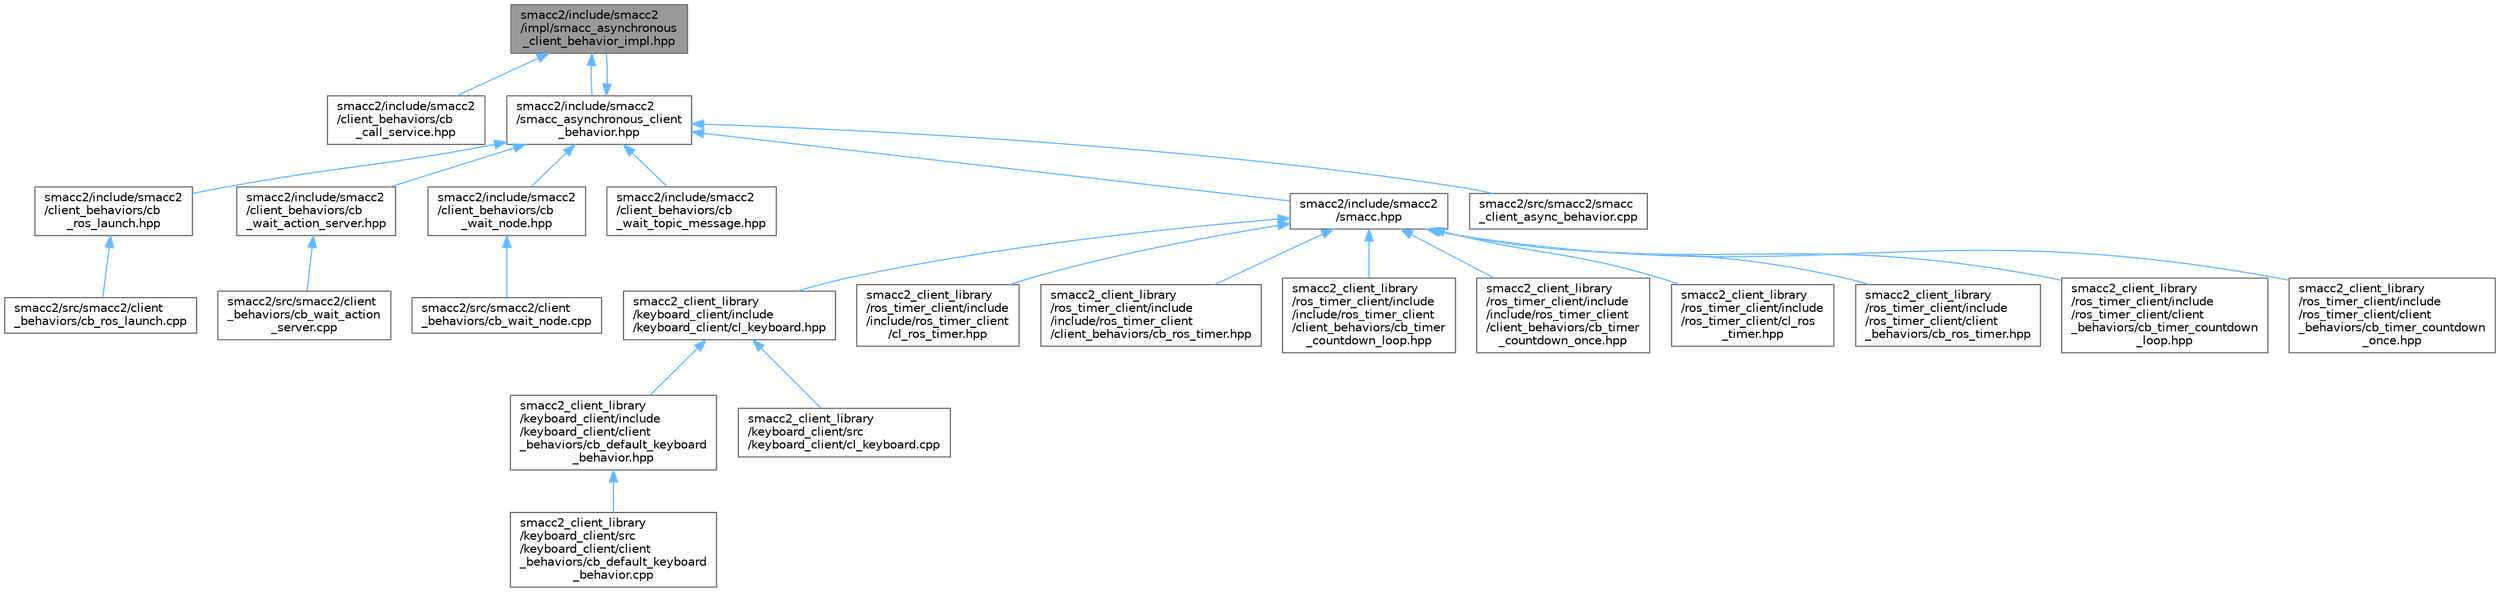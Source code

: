 digraph "smacc2/include/smacc2/impl/smacc_asynchronous_client_behavior_impl.hpp"
{
 // LATEX_PDF_SIZE
  bgcolor="transparent";
  edge [fontname=Helvetica,fontsize=10,labelfontname=Helvetica,labelfontsize=10];
  node [fontname=Helvetica,fontsize=10,shape=box,height=0.2,width=0.4];
  Node1 [label="smacc2/include/smacc2\l/impl/smacc_asynchronous\l_client_behavior_impl.hpp",height=0.2,width=0.4,color="gray40", fillcolor="grey60", style="filled", fontcolor="black",tooltip=" "];
  Node1 -> Node2 [dir="back",color="steelblue1",style="solid"];
  Node2 [label="smacc2/include/smacc2\l/client_behaviors/cb\l_call_service.hpp",height=0.2,width=0.4,color="grey40", fillcolor="white", style="filled",URL="$cb__call__service_8hpp.html",tooltip=" "];
  Node1 -> Node3 [dir="back",color="steelblue1",style="solid"];
  Node3 [label="smacc2/include/smacc2\l/smacc_asynchronous_client\l_behavior.hpp",height=0.2,width=0.4,color="grey40", fillcolor="white", style="filled",URL="$smacc__asynchronous__client__behavior_8hpp.html",tooltip=" "];
  Node3 -> Node4 [dir="back",color="steelblue1",style="solid"];
  Node4 [label="smacc2/include/smacc2\l/client_behaviors/cb\l_ros_launch.hpp",height=0.2,width=0.4,color="grey40", fillcolor="white", style="filled",URL="$cb__ros__launch_8hpp.html",tooltip=" "];
  Node4 -> Node5 [dir="back",color="steelblue1",style="solid"];
  Node5 [label="smacc2/src/smacc2/client\l_behaviors/cb_ros_launch.cpp",height=0.2,width=0.4,color="grey40", fillcolor="white", style="filled",URL="$cb__ros__launch_8cpp.html",tooltip=" "];
  Node3 -> Node6 [dir="back",color="steelblue1",style="solid"];
  Node6 [label="smacc2/include/smacc2\l/client_behaviors/cb\l_wait_action_server.hpp",height=0.2,width=0.4,color="grey40", fillcolor="white", style="filled",URL="$cb__wait__action__server_8hpp.html",tooltip=" "];
  Node6 -> Node7 [dir="back",color="steelblue1",style="solid"];
  Node7 [label="smacc2/src/smacc2/client\l_behaviors/cb_wait_action\l_server.cpp",height=0.2,width=0.4,color="grey40", fillcolor="white", style="filled",URL="$cb__wait__action__server_8cpp.html",tooltip=" "];
  Node3 -> Node8 [dir="back",color="steelblue1",style="solid"];
  Node8 [label="smacc2/include/smacc2\l/client_behaviors/cb\l_wait_node.hpp",height=0.2,width=0.4,color="grey40", fillcolor="white", style="filled",URL="$cb__wait__node_8hpp.html",tooltip=" "];
  Node8 -> Node9 [dir="back",color="steelblue1",style="solid"];
  Node9 [label="smacc2/src/smacc2/client\l_behaviors/cb_wait_node.cpp",height=0.2,width=0.4,color="grey40", fillcolor="white", style="filled",URL="$cb__wait__node_8cpp.html",tooltip=" "];
  Node3 -> Node10 [dir="back",color="steelblue1",style="solid"];
  Node10 [label="smacc2/include/smacc2\l/client_behaviors/cb\l_wait_topic_message.hpp",height=0.2,width=0.4,color="grey40", fillcolor="white", style="filled",URL="$cb__wait__topic__message_8hpp.html",tooltip=" "];
  Node3 -> Node1 [dir="back",color="steelblue1",style="solid"];
  Node3 -> Node11 [dir="back",color="steelblue1",style="solid"];
  Node11 [label="smacc2/include/smacc2\l/smacc.hpp",height=0.2,width=0.4,color="grey40", fillcolor="white", style="filled",URL="$smacc_8hpp.html",tooltip=" "];
  Node11 -> Node12 [dir="back",color="steelblue1",style="solid"];
  Node12 [label="smacc2_client_library\l/keyboard_client/include\l/keyboard_client/cl_keyboard.hpp",height=0.2,width=0.4,color="grey40", fillcolor="white", style="filled",URL="$cl__keyboard_8hpp.html",tooltip=" "];
  Node12 -> Node13 [dir="back",color="steelblue1",style="solid"];
  Node13 [label="smacc2_client_library\l/keyboard_client/include\l/keyboard_client/client\l_behaviors/cb_default_keyboard\l_behavior.hpp",height=0.2,width=0.4,color="grey40", fillcolor="white", style="filled",URL="$cb__default__keyboard__behavior_8hpp.html",tooltip=" "];
  Node13 -> Node14 [dir="back",color="steelblue1",style="solid"];
  Node14 [label="smacc2_client_library\l/keyboard_client/src\l/keyboard_client/client\l_behaviors/cb_default_keyboard\l_behavior.cpp",height=0.2,width=0.4,color="grey40", fillcolor="white", style="filled",URL="$cb__default__keyboard__behavior_8cpp.html",tooltip=" "];
  Node12 -> Node15 [dir="back",color="steelblue1",style="solid"];
  Node15 [label="smacc2_client_library\l/keyboard_client/src\l/keyboard_client/cl_keyboard.cpp",height=0.2,width=0.4,color="grey40", fillcolor="white", style="filled",URL="$cl__keyboard_8cpp.html",tooltip=" "];
  Node11 -> Node16 [dir="back",color="steelblue1",style="solid"];
  Node16 [label="smacc2_client_library\l/ros_timer_client/include\l/include/ros_timer_client\l/cl_ros_timer.hpp",height=0.2,width=0.4,color="grey40", fillcolor="white", style="filled",URL="$include_2ros__timer__client_2cl__ros__timer_8hpp.html",tooltip=" "];
  Node11 -> Node17 [dir="back",color="steelblue1",style="solid"];
  Node17 [label="smacc2_client_library\l/ros_timer_client/include\l/include/ros_timer_client\l/client_behaviors/cb_ros_timer.hpp",height=0.2,width=0.4,color="grey40", fillcolor="white", style="filled",URL="$include_2ros__timer__client_2client__behaviors_2cb__ros__timer_8hpp.html",tooltip=" "];
  Node11 -> Node18 [dir="back",color="steelblue1",style="solid"];
  Node18 [label="smacc2_client_library\l/ros_timer_client/include\l/include/ros_timer_client\l/client_behaviors/cb_timer\l_countdown_loop.hpp",height=0.2,width=0.4,color="grey40", fillcolor="white", style="filled",URL="$include_2ros__timer__client_2client__behaviors_2cb__timer__countdown__loop_8hpp.html",tooltip=" "];
  Node11 -> Node19 [dir="back",color="steelblue1",style="solid"];
  Node19 [label="smacc2_client_library\l/ros_timer_client/include\l/include/ros_timer_client\l/client_behaviors/cb_timer\l_countdown_once.hpp",height=0.2,width=0.4,color="grey40", fillcolor="white", style="filled",URL="$include_2ros__timer__client_2client__behaviors_2cb__timer__countdown__once_8hpp.html",tooltip=" "];
  Node11 -> Node20 [dir="back",color="steelblue1",style="solid"];
  Node20 [label="smacc2_client_library\l/ros_timer_client/include\l/ros_timer_client/cl_ros\l_timer.hpp",height=0.2,width=0.4,color="grey40", fillcolor="white", style="filled",URL="$ros__timer__client_2cl__ros__timer_8hpp.html",tooltip=" "];
  Node11 -> Node21 [dir="back",color="steelblue1",style="solid"];
  Node21 [label="smacc2_client_library\l/ros_timer_client/include\l/ros_timer_client/client\l_behaviors/cb_ros_timer.hpp",height=0.2,width=0.4,color="grey40", fillcolor="white", style="filled",URL="$ros__timer__client_2client__behaviors_2cb__ros__timer_8hpp.html",tooltip=" "];
  Node11 -> Node22 [dir="back",color="steelblue1",style="solid"];
  Node22 [label="smacc2_client_library\l/ros_timer_client/include\l/ros_timer_client/client\l_behaviors/cb_timer_countdown\l_loop.hpp",height=0.2,width=0.4,color="grey40", fillcolor="white", style="filled",URL="$ros__timer__client_2client__behaviors_2cb__timer__countdown__loop_8hpp.html",tooltip=" "];
  Node11 -> Node23 [dir="back",color="steelblue1",style="solid"];
  Node23 [label="smacc2_client_library\l/ros_timer_client/include\l/ros_timer_client/client\l_behaviors/cb_timer_countdown\l_once.hpp",height=0.2,width=0.4,color="grey40", fillcolor="white", style="filled",URL="$ros__timer__client_2client__behaviors_2cb__timer__countdown__once_8hpp.html",tooltip=" "];
  Node3 -> Node24 [dir="back",color="steelblue1",style="solid"];
  Node24 [label="smacc2/src/smacc2/smacc\l_client_async_behavior.cpp",height=0.2,width=0.4,color="grey40", fillcolor="white", style="filled",URL="$smacc__client__async__behavior_8cpp.html",tooltip=" "];
}
